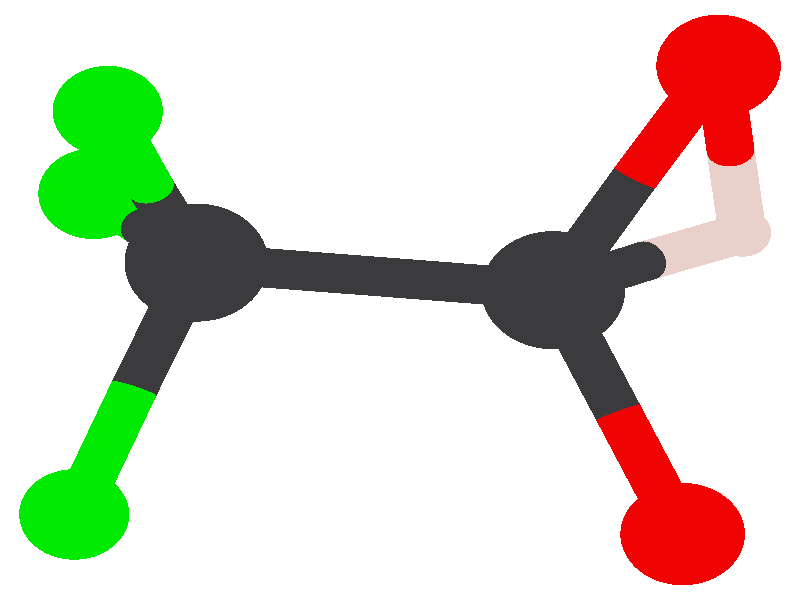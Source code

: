 #version 3.6;
#include "colors.inc"
#include "finish.inc"

global_settings {assumed_gamma 2.2 max_trace_level 6}
background {color White transmit 1.0}
camera {orthographic angle 0
  right -3.34*x up 3.05*y
  direction 50.00*z
  location <0,0,50.00> look_at <0,0,0>}


light_source {<  2.00,   3.00,  40.00> color White
  area_light <0.70, 0, 0>, <0, 0.70, 0>, 3, 3
  adaptive 1 jitter}
// no fog
#declare simple = finish {phong 0.7 ambient 0.4 diffuse 0.55}
#declare pale = finish {ambient 0.9 diffuse 0.30 roughness 0.001 specular 0.2 }
#declare intermediate = finish {ambient 0.4 diffuse 0.6 specular 0.1 roughness 0.04}
#declare vmd = finish {ambient 0.2 diffuse 0.80 phong 0.25 phong_size 10.0 specular 0.2 roughness 0.1}
#declare jmol = finish {ambient 0.4 diffuse 0.6 specular 1 roughness 0.001 metallic}
#declare ase2 = finish {ambient 0.2 brilliance 3 diffuse 0.6 metallic specular 0.7 roughness 0.04 reflection 0.15}
#declare ase3 = finish {ambient 0.4 brilliance 2 diffuse 0.6 metallic specular 1.0 roughness 0.001 reflection 0.0}
#declare glass = finish {ambient 0.4 diffuse 0.35 specular 1.0 roughness 0.001}
#declare glass2 = finish {ambient 0.3 diffuse 0.3 specular 1.0 reflection 0.25 roughness 0.001}
#declare Rcell = 0.050;
#declare Rbond = 0.100;

#macro atom(LOC, R, COL, TRANS, FIN)
  sphere{LOC, R texture{pigment{color COL transmit TRANS} finish{FIN}}}
#end
#macro constrain(LOC, R, COL, TRANS FIN)
union{torus{R, Rcell rotate 45*z texture{pigment{color COL transmit TRANS} finish{FIN}}}
     torus{R, Rcell rotate -45*z texture{pigment{color COL transmit TRANS} finish{FIN}}}
     translate LOC}
#end

// no cell vertices
atom(< -0.85,   0.19,  -0.96>, 0.30, rgb <0.24, 0.24, 0.25>, 0.0, jmol) // #0
atom(<  0.64,   0.05,  -1.02>, 0.30, rgb <0.24, 0.24, 0.25>, 0.0, jmol) // #1
atom(<  1.33,   1.19,  -0.91>, 0.26, rgb <0.94, 0.04, 0.04>, 0.0, jmol) // #2
atom(<  1.18,  -1.19,  -0.95>, 0.26, rgb <0.94, 0.04, 0.04>, 0.0, jmol) // #3
atom(< -1.36,  -1.09,  -0.79>, 0.23, rgb <0.00, 0.91, 0.00>, 0.0, jmol) // #4
atom(< -1.22,   0.96,   0.00>, 0.23, rgb <0.00, 0.91, 0.00>, 0.0, jmol) // #5
atom(< -1.28,   0.54,  -2.18>, 0.23, rgb <0.00, 0.91, 0.00>, 0.0, jmol) // #6
atom(<  1.43,   0.34,  -2.06>, 0.12, rgb <0.91, 0.81, 0.79>, 0.0, jmol) // #7
cylinder {< -0.85,   0.19,  -0.96>, < -0.10,   0.12,  -0.99>, Rbond texture{pigment {color rgb <0.24, 0.24, 0.25> transmit 0.0} finish{jmol}}}
cylinder {<  0.64,   0.05,  -1.02>, < -0.10,   0.12,  -0.99>, Rbond texture{pigment {color rgb <0.24, 0.24, 0.25> transmit 0.0} finish{jmol}}}
cylinder {< -0.85,   0.19,  -0.96>, < -1.11,  -0.45,  -0.88>, Rbond texture{pigment {color rgb <0.24, 0.24, 0.25> transmit 0.0} finish{jmol}}}
cylinder {< -1.36,  -1.09,  -0.79>, < -1.11,  -0.45,  -0.88>, Rbond texture{pigment {color rgb <0.00, 0.91, 0.00> transmit 0.0} finish{jmol}}}
cylinder {< -0.85,   0.19,  -0.96>, < -1.04,   0.57,  -0.48>, Rbond texture{pigment {color rgb <0.24, 0.24, 0.25> transmit 0.0} finish{jmol}}}
cylinder {< -1.22,   0.96,   0.00>, < -1.04,   0.57,  -0.48>, Rbond texture{pigment {color rgb <0.00, 0.91, 0.00> transmit 0.0} finish{jmol}}}
cylinder {< -0.85,   0.19,  -0.96>, < -1.07,   0.37,  -1.57>, Rbond texture{pigment {color rgb <0.24, 0.24, 0.25> transmit 0.0} finish{jmol}}}
cylinder {< -1.28,   0.54,  -2.18>, < -1.07,   0.37,  -1.57>, Rbond texture{pigment {color rgb <0.00, 0.91, 0.00> transmit 0.0} finish{jmol}}}
cylinder {<  0.64,   0.05,  -1.02>, <  0.98,   0.62,  -0.97>, Rbond texture{pigment {color rgb <0.24, 0.24, 0.25> transmit 0.0} finish{jmol}}}
cylinder {<  1.33,   1.19,  -0.91>, <  0.98,   0.62,  -0.97>, Rbond texture{pigment {color rgb <0.94, 0.04, 0.04> transmit 0.0} finish{jmol}}}
cylinder {<  0.64,   0.05,  -1.02>, <  0.91,  -0.57,  -0.99>, Rbond texture{pigment {color rgb <0.24, 0.24, 0.25> transmit 0.0} finish{jmol}}}
cylinder {<  1.18,  -1.19,  -0.95>, <  0.91,  -0.57,  -0.99>, Rbond texture{pigment {color rgb <0.94, 0.04, 0.04> transmit 0.0} finish{jmol}}}
cylinder {<  0.64,   0.05,  -1.02>, <  1.03,   0.20,  -1.54>, Rbond texture{pigment {color rgb <0.24, 0.24, 0.25> transmit 0.0} finish{jmol}}}
cylinder {<  1.43,   0.34,  -2.06>, <  1.03,   0.20,  -1.54>, Rbond texture{pigment {color rgb <0.91, 0.81, 0.79> transmit 0.0} finish{jmol}}}
cylinder {<  1.33,   1.19,  -0.91>, <  1.38,   0.76,  -1.49>, Rbond texture{pigment {color rgb <0.94, 0.04, 0.04> transmit 0.0} finish{jmol}}}
cylinder {<  1.43,   0.34,  -2.06>, <  1.38,   0.76,  -1.49>, Rbond texture{pigment {color rgb <0.91, 0.81, 0.79> transmit 0.0} finish{jmol}}}
// no constraints
